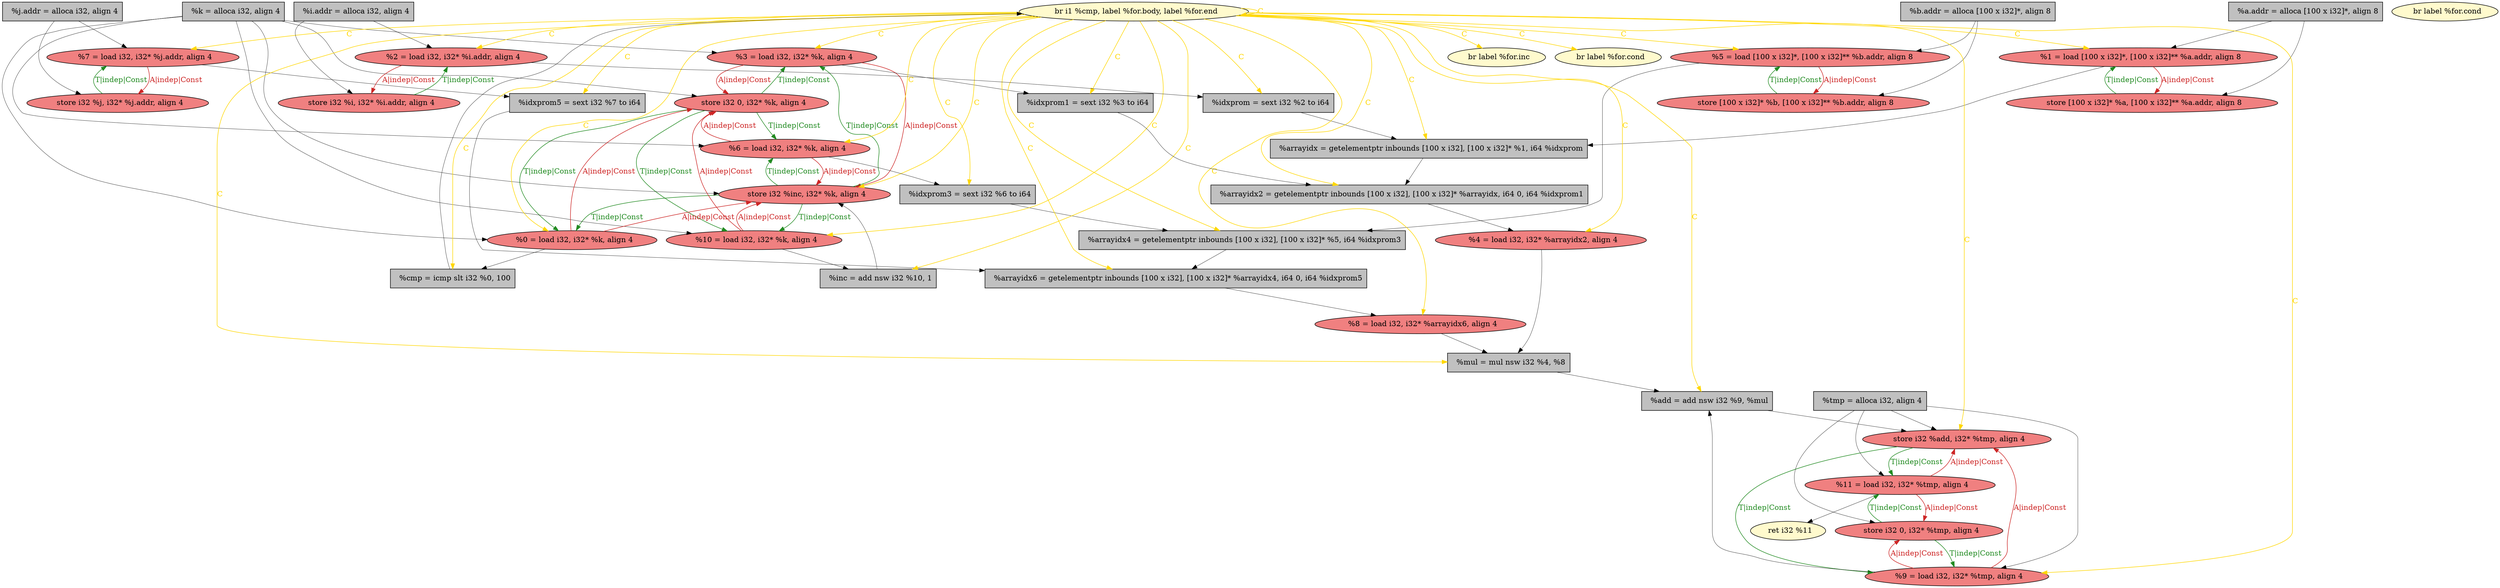 
digraph G {


node55 [fillcolor=grey,label="  %idxprom5 = sext i32 %7 to i64",shape=rectangle,style=filled ]
node54 [fillcolor=lightcoral,label="  %3 = load i32, i32* %k, align 4",shape=ellipse,style=filled ]
node51 [fillcolor=grey,label="  %mul = mul nsw i32 %4, %8",shape=rectangle,style=filled ]
node30 [fillcolor=grey,label="  %j.addr = alloca i32, align 4",shape=rectangle,style=filled ]
node28 [fillcolor=lightcoral,label="  store i32 0, i32* %k, align 4",shape=ellipse,style=filled ]
node27 [fillcolor=grey,label="  %b.addr = alloca [100 x i32]*, align 8",shape=rectangle,style=filled ]
node16 [fillcolor=grey,label="  %arrayidx6 = getelementptr inbounds [100 x i32], [100 x i32]* %arrayidx4, i64 0, i64 %idxprom5",shape=rectangle,style=filled ]
node15 [fillcolor=grey,label="  %add = add nsw i32 %9, %mul",shape=rectangle,style=filled ]
node25 [fillcolor=lightcoral,label="  store i32 %add, i32* %tmp, align 4",shape=ellipse,style=filled ]
node21 [fillcolor=grey,label="  %idxprom3 = sext i32 %6 to i64",shape=rectangle,style=filled ]
node35 [fillcolor=lemonchiffon,label="  br label %for.inc",shape=ellipse,style=filled ]
node49 [fillcolor=lemonchiffon,label="  br label %for.cond",shape=ellipse,style=filled ]
node29 [fillcolor=lemonchiffon,label="  br label %for.cond",shape=ellipse,style=filled ]
node26 [fillcolor=lightcoral,label="  store i32 %j, i32* %j.addr, align 4",shape=ellipse,style=filled ]
node20 [fillcolor=lightcoral,label="  %7 = load i32, i32* %j.addr, align 4",shape=ellipse,style=filled ]
node52 [fillcolor=lightcoral,label="  store i32 %inc, i32* %k, align 4",shape=ellipse,style=filled ]
node36 [fillcolor=lightcoral,label="  %11 = load i32, i32* %tmp, align 4",shape=ellipse,style=filled ]
node23 [fillcolor=grey,label="  %inc = add nsw i32 %10, 1",shape=rectangle,style=filled ]
node48 [fillcolor=lightcoral,label="  %1 = load [100 x i32]*, [100 x i32]** %a.addr, align 8",shape=ellipse,style=filled ]
node17 [fillcolor=lightcoral,label="  %9 = load i32, i32* %tmp, align 4",shape=ellipse,style=filled ]
node31 [fillcolor=grey,label="  %arrayidx = getelementptr inbounds [100 x i32], [100 x i32]* %1, i64 %idxprom",shape=rectangle,style=filled ]
node39 [fillcolor=grey,label="  %k = alloca i32, align 4",shape=rectangle,style=filled ]
node18 [fillcolor=lightcoral,label="  %5 = load [100 x i32]*, [100 x i32]** %b.addr, align 8",shape=ellipse,style=filled ]
node24 [fillcolor=grey,label="  %arrayidx2 = getelementptr inbounds [100 x i32], [100 x i32]* %arrayidx, i64 0, i64 %idxprom1",shape=rectangle,style=filled ]
node19 [fillcolor=lightcoral,label="  %8 = load i32, i32* %arrayidx6, align 4",shape=ellipse,style=filled ]
node57 [fillcolor=lightcoral,label="  %4 = load i32, i32* %arrayidx2, align 4",shape=ellipse,style=filled ]
node22 [fillcolor=lightcoral,label="  store [100 x i32]* %b, [100 x i32]** %b.addr, align 8",shape=ellipse,style=filled ]
node50 [fillcolor=grey,label="  %idxprom = sext i32 %2 to i64",shape=rectangle,style=filled ]
node37 [fillcolor=grey,label="  %a.addr = alloca [100 x i32]*, align 8",shape=rectangle,style=filled ]
node41 [fillcolor=lemonchiffon,label="  br i1 %cmp, label %for.body, label %for.end",shape=ellipse,style=filled ]
node43 [fillcolor=grey,label="  %tmp = alloca i32, align 4",shape=rectangle,style=filled ]
node53 [fillcolor=lightcoral,label="  store i32 0, i32* %tmp, align 4",shape=ellipse,style=filled ]
node33 [fillcolor=grey,label="  %cmp = icmp slt i32 %0, 100",shape=rectangle,style=filled ]
node38 [fillcolor=lemonchiffon,label="  ret i32 %11",shape=ellipse,style=filled ]
node32 [fillcolor=lightcoral,label="  %0 = load i32, i32* %k, align 4",shape=ellipse,style=filled ]
node40 [fillcolor=lightcoral,label="  %10 = load i32, i32* %k, align 4",shape=ellipse,style=filled ]
node44 [fillcolor=lightcoral,label="  %2 = load i32, i32* %i.addr, align 4",shape=ellipse,style=filled ]
node42 [fillcolor=lightcoral,label="  %6 = load i32, i32* %k, align 4",shape=ellipse,style=filled ]
node45 [fillcolor=lightcoral,label="  store [100 x i32]* %a, [100 x i32]** %a.addr, align 8",shape=ellipse,style=filled ]
node56 [fillcolor=grey,label="  %idxprom1 = sext i32 %3 to i64",shape=rectangle,style=filled ]
node34 [fillcolor=grey,label="  %arrayidx4 = getelementptr inbounds [100 x i32], [100 x i32]* %5, i64 %idxprom3",shape=rectangle,style=filled ]
node46 [fillcolor=grey,label="  %i.addr = alloca i32, align 4",shape=rectangle,style=filled ]
node47 [fillcolor=lightcoral,label="  store i32 %i, i32* %i.addr, align 4",shape=ellipse,style=filled ]

node41->node23 [style=solid,color=gold,label="C",penwidth=1.0,fontcolor=gold ]
node41->node20 [style=solid,color=gold,label="C",penwidth=1.0,fontcolor=gold ]
node41->node40 [style=solid,color=gold,label="C",penwidth=1.0,fontcolor=gold ]
node22->node18 [style=solid,color=forestgreen,label="T|indep|Const",penwidth=1.0,fontcolor=forestgreen ]
node42->node28 [style=solid,color=firebrick3,label="A|indep|Const",penwidth=1.0,fontcolor=firebrick3 ]
node26->node20 [style=solid,color=forestgreen,label="T|indep|Const",penwidth=1.0,fontcolor=forestgreen ]
node32->node28 [style=solid,color=firebrick3,label="A|indep|Const",penwidth=1.0,fontcolor=firebrick3 ]
node28->node32 [style=solid,color=forestgreen,label="T|indep|Const",penwidth=1.0,fontcolor=forestgreen ]
node41->node52 [style=solid,color=gold,label="C",penwidth=1.0,fontcolor=gold ]
node42->node52 [style=solid,color=firebrick3,label="A|indep|Const",penwidth=1.0,fontcolor=firebrick3 ]
node52->node42 [style=solid,color=forestgreen,label="T|indep|Const",penwidth=1.0,fontcolor=forestgreen ]
node44->node47 [style=solid,color=firebrick3,label="A|indep|Const",penwidth=1.0,fontcolor=firebrick3 ]
node47->node44 [style=solid,color=forestgreen,label="T|indep|Const",penwidth=1.0,fontcolor=forestgreen ]
node36->node25 [style=solid,color=firebrick3,label="A|indep|Const",penwidth=1.0,fontcolor=firebrick3 ]
node19->node51 [style=solid,color=black,label="",penwidth=0.5,fontcolor=black ]
node52->node40 [style=solid,color=forestgreen,label="T|indep|Const",penwidth=1.0,fontcolor=forestgreen ]
node39->node54 [style=solid,color=black,label="",penwidth=0.5,fontcolor=black ]
node37->node45 [style=solid,color=black,label="",penwidth=0.5,fontcolor=black ]
node41->node33 [style=solid,color=gold,label="C",penwidth=1.0,fontcolor=gold ]
node41->node21 [style=solid,color=gold,label="C",penwidth=1.0,fontcolor=gold ]
node46->node44 [style=solid,color=black,label="",penwidth=0.5,fontcolor=black ]
node20->node55 [style=solid,color=black,label="",penwidth=0.5,fontcolor=black ]
node41->node42 [style=solid,color=gold,label="C",penwidth=1.0,fontcolor=gold ]
node42->node21 [style=solid,color=black,label="",penwidth=0.5,fontcolor=black ]
node43->node25 [style=solid,color=black,label="",penwidth=0.5,fontcolor=black ]
node53->node17 [style=solid,color=forestgreen,label="T|indep|Const",penwidth=1.0,fontcolor=forestgreen ]
node17->node53 [style=solid,color=firebrick3,label="A|indep|Const",penwidth=1.0,fontcolor=firebrick3 ]
node48->node31 [style=solid,color=black,label="",penwidth=0.5,fontcolor=black ]
node54->node28 [style=solid,color=firebrick3,label="A|indep|Const",penwidth=1.0,fontcolor=firebrick3 ]
node48->node45 [style=solid,color=firebrick3,label="A|indep|Const",penwidth=1.0,fontcolor=firebrick3 ]
node45->node48 [style=solid,color=forestgreen,label="T|indep|Const",penwidth=1.0,fontcolor=forestgreen ]
node44->node50 [style=solid,color=black,label="",penwidth=0.5,fontcolor=black ]
node40->node52 [style=solid,color=firebrick3,label="A|indep|Const",penwidth=1.0,fontcolor=firebrick3 ]
node41->node16 [style=solid,color=gold,label="C",penwidth=1.0,fontcolor=gold ]
node28->node42 [style=solid,color=forestgreen,label="T|indep|Const",penwidth=1.0,fontcolor=forestgreen ]
node23->node52 [style=solid,color=black,label="",penwidth=0.5,fontcolor=black ]
node41->node15 [style=solid,color=gold,label="C",penwidth=1.0,fontcolor=gold ]
node41->node31 [style=solid,color=gold,label="C",penwidth=1.0,fontcolor=gold ]
node18->node34 [style=solid,color=black,label="",penwidth=0.5,fontcolor=black ]
node28->node40 [style=solid,color=forestgreen,label="T|indep|Const",penwidth=1.0,fontcolor=forestgreen ]
node41->node56 [style=solid,color=gold,label="C",penwidth=1.0,fontcolor=gold ]
node30->node26 [style=solid,color=black,label="",penwidth=0.5,fontcolor=black ]
node41->node55 [style=solid,color=gold,label="C",penwidth=1.0,fontcolor=gold ]
node41->node35 [style=solid,color=gold,label="C",penwidth=1.0,fontcolor=gold ]
node20->node26 [style=solid,color=firebrick3,label="A|indep|Const",penwidth=1.0,fontcolor=firebrick3 ]
node21->node34 [style=solid,color=black,label="",penwidth=0.5,fontcolor=black ]
node41->node18 [style=solid,color=gold,label="C",penwidth=1.0,fontcolor=gold ]
node57->node51 [style=solid,color=black,label="",penwidth=0.5,fontcolor=black ]
node41->node34 [style=solid,color=gold,label="C",penwidth=1.0,fontcolor=gold ]
node41->node17 [style=solid,color=gold,label="C",penwidth=1.0,fontcolor=gold ]
node41->node24 [style=solid,color=gold,label="C",penwidth=1.0,fontcolor=gold ]
node41->node57 [style=solid,color=gold,label="C",penwidth=1.0,fontcolor=gold ]
node41->node50 [style=solid,color=gold,label="C",penwidth=1.0,fontcolor=gold ]
node41->node32 [style=solid,color=gold,label="C",penwidth=1.0,fontcolor=gold ]
node39->node32 [style=solid,color=black,label="",penwidth=0.5,fontcolor=black ]
node56->node24 [style=solid,color=black,label="",penwidth=0.5,fontcolor=black ]
node36->node53 [style=solid,color=firebrick3,label="A|indep|Const",penwidth=1.0,fontcolor=firebrick3 ]
node24->node57 [style=solid,color=black,label="",penwidth=0.5,fontcolor=black ]
node32->node52 [style=solid,color=firebrick3,label="A|indep|Const",penwidth=1.0,fontcolor=firebrick3 ]
node54->node56 [style=solid,color=black,label="",penwidth=0.5,fontcolor=black ]
node39->node42 [style=solid,color=black,label="",penwidth=0.5,fontcolor=black ]
node46->node47 [style=solid,color=black,label="",penwidth=0.5,fontcolor=black ]
node17->node15 [style=solid,color=black,label="",penwidth=0.5,fontcolor=black ]
node41->node54 [style=solid,color=gold,label="C",penwidth=1.0,fontcolor=gold ]
node43->node53 [style=solid,color=black,label="",penwidth=0.5,fontcolor=black ]
node41->node44 [style=solid,color=gold,label="C",penwidth=1.0,fontcolor=gold ]
node50->node31 [style=solid,color=black,label="",penwidth=0.5,fontcolor=black ]
node18->node22 [style=solid,color=firebrick3,label="A|indep|Const",penwidth=1.0,fontcolor=firebrick3 ]
node31->node24 [style=solid,color=black,label="",penwidth=0.5,fontcolor=black ]
node41->node29 [style=solid,color=gold,label="C",penwidth=1.0,fontcolor=gold ]
node17->node25 [style=solid,color=firebrick3,label="A|indep|Const",penwidth=1.0,fontcolor=firebrick3 ]
node25->node36 [style=solid,color=forestgreen,label="T|indep|Const",penwidth=1.0,fontcolor=forestgreen ]
node39->node40 [style=solid,color=black,label="",penwidth=0.5,fontcolor=black ]
node41->node48 [style=solid,color=gold,label="C",penwidth=1.0,fontcolor=gold ]
node40->node23 [style=solid,color=black,label="",penwidth=0.5,fontcolor=black ]
node36->node38 [style=solid,color=black,label="",penwidth=0.5,fontcolor=black ]
node52->node32 [style=solid,color=forestgreen,label="T|indep|Const",penwidth=1.0,fontcolor=forestgreen ]
node40->node28 [style=solid,color=firebrick3,label="A|indep|Const",penwidth=1.0,fontcolor=firebrick3 ]
node33->node41 [style=solid,color=black,label="",penwidth=0.5,fontcolor=black ]
node27->node18 [style=solid,color=black,label="",penwidth=0.5,fontcolor=black ]
node27->node22 [style=solid,color=black,label="",penwidth=0.5,fontcolor=black ]
node43->node36 [style=solid,color=black,label="",penwidth=0.5,fontcolor=black ]
node52->node54 [style=solid,color=forestgreen,label="T|indep|Const",penwidth=1.0,fontcolor=forestgreen ]
node16->node19 [style=solid,color=black,label="",penwidth=0.5,fontcolor=black ]
node25->node17 [style=solid,color=forestgreen,label="T|indep|Const",penwidth=1.0,fontcolor=forestgreen ]
node30->node20 [style=solid,color=black,label="",penwidth=0.5,fontcolor=black ]
node41->node51 [style=solid,color=gold,label="C",penwidth=1.0,fontcolor=gold ]
node39->node28 [style=solid,color=black,label="",penwidth=0.5,fontcolor=black ]
node43->node17 [style=solid,color=black,label="",penwidth=0.5,fontcolor=black ]
node41->node25 [style=solid,color=gold,label="C",penwidth=1.0,fontcolor=gold ]
node39->node52 [style=solid,color=black,label="",penwidth=0.5,fontcolor=black ]
node37->node48 [style=solid,color=black,label="",penwidth=0.5,fontcolor=black ]
node41->node41 [style=solid,color=gold,label="C",penwidth=1.0,fontcolor=gold ]
node41->node19 [style=solid,color=gold,label="C",penwidth=1.0,fontcolor=gold ]
node34->node16 [style=solid,color=black,label="",penwidth=0.5,fontcolor=black ]
node15->node25 [style=solid,color=black,label="",penwidth=0.5,fontcolor=black ]
node55->node16 [style=solid,color=black,label="",penwidth=0.5,fontcolor=black ]
node51->node15 [style=solid,color=black,label="",penwidth=0.5,fontcolor=black ]
node53->node36 [style=solid,color=forestgreen,label="T|indep|Const",penwidth=1.0,fontcolor=forestgreen ]
node54->node52 [style=solid,color=firebrick3,label="A|indep|Const",penwidth=1.0,fontcolor=firebrick3 ]
node32->node33 [style=solid,color=black,label="",penwidth=0.5,fontcolor=black ]
node28->node54 [style=solid,color=forestgreen,label="T|indep|Const",penwidth=1.0,fontcolor=forestgreen ]


}
